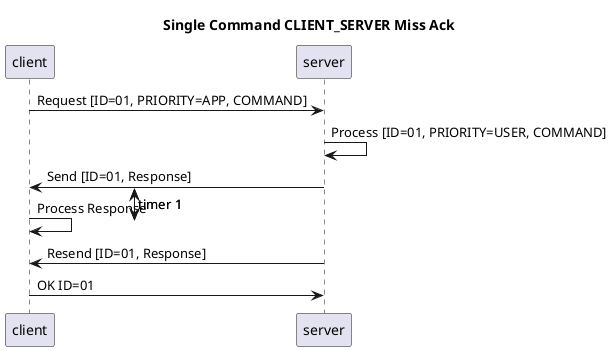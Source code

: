 @startuml "Single Commands"

title "Single Command CLIENT_SERVER Miss Ack"
!pragma teoz true

participant client
participant server

client -> server: Request [ID=01, PRIORITY=APP, COMMAND]

server -> server: Process [ID=01, PRIORITY=USER, COMMAND]
{start1} server -> client: Send [ID=01, Response]
{end1} client -> client: Process Response

server -> client: Resend [ID=01, Response]
client -> server: OK ID=01

{start1} <-> {end1}: timer 1
@enduml